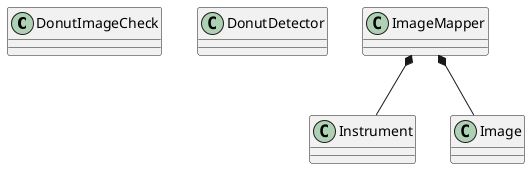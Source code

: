 @startuml
class DonutImageCheck
class DonutDetector
class Instrument
class Image
ImageMapper *-- Instrument
ImageMapper *-- Image
@enduml
